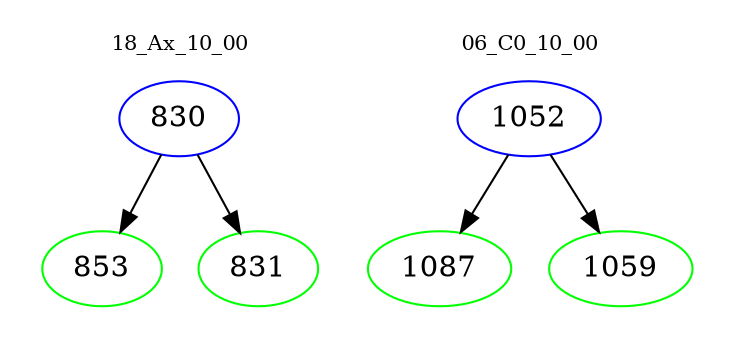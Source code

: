 digraph{
subgraph cluster_0 {
color = white
label = "18_Ax_10_00";
fontsize=10;
T0_830 [label="830", color="blue"]
T0_830 -> T0_853 [color="black"]
T0_853 [label="853", color="green"]
T0_830 -> T0_831 [color="black"]
T0_831 [label="831", color="green"]
}
subgraph cluster_1 {
color = white
label = "06_C0_10_00";
fontsize=10;
T1_1052 [label="1052", color="blue"]
T1_1052 -> T1_1087 [color="black"]
T1_1087 [label="1087", color="green"]
T1_1052 -> T1_1059 [color="black"]
T1_1059 [label="1059", color="green"]
}
}
